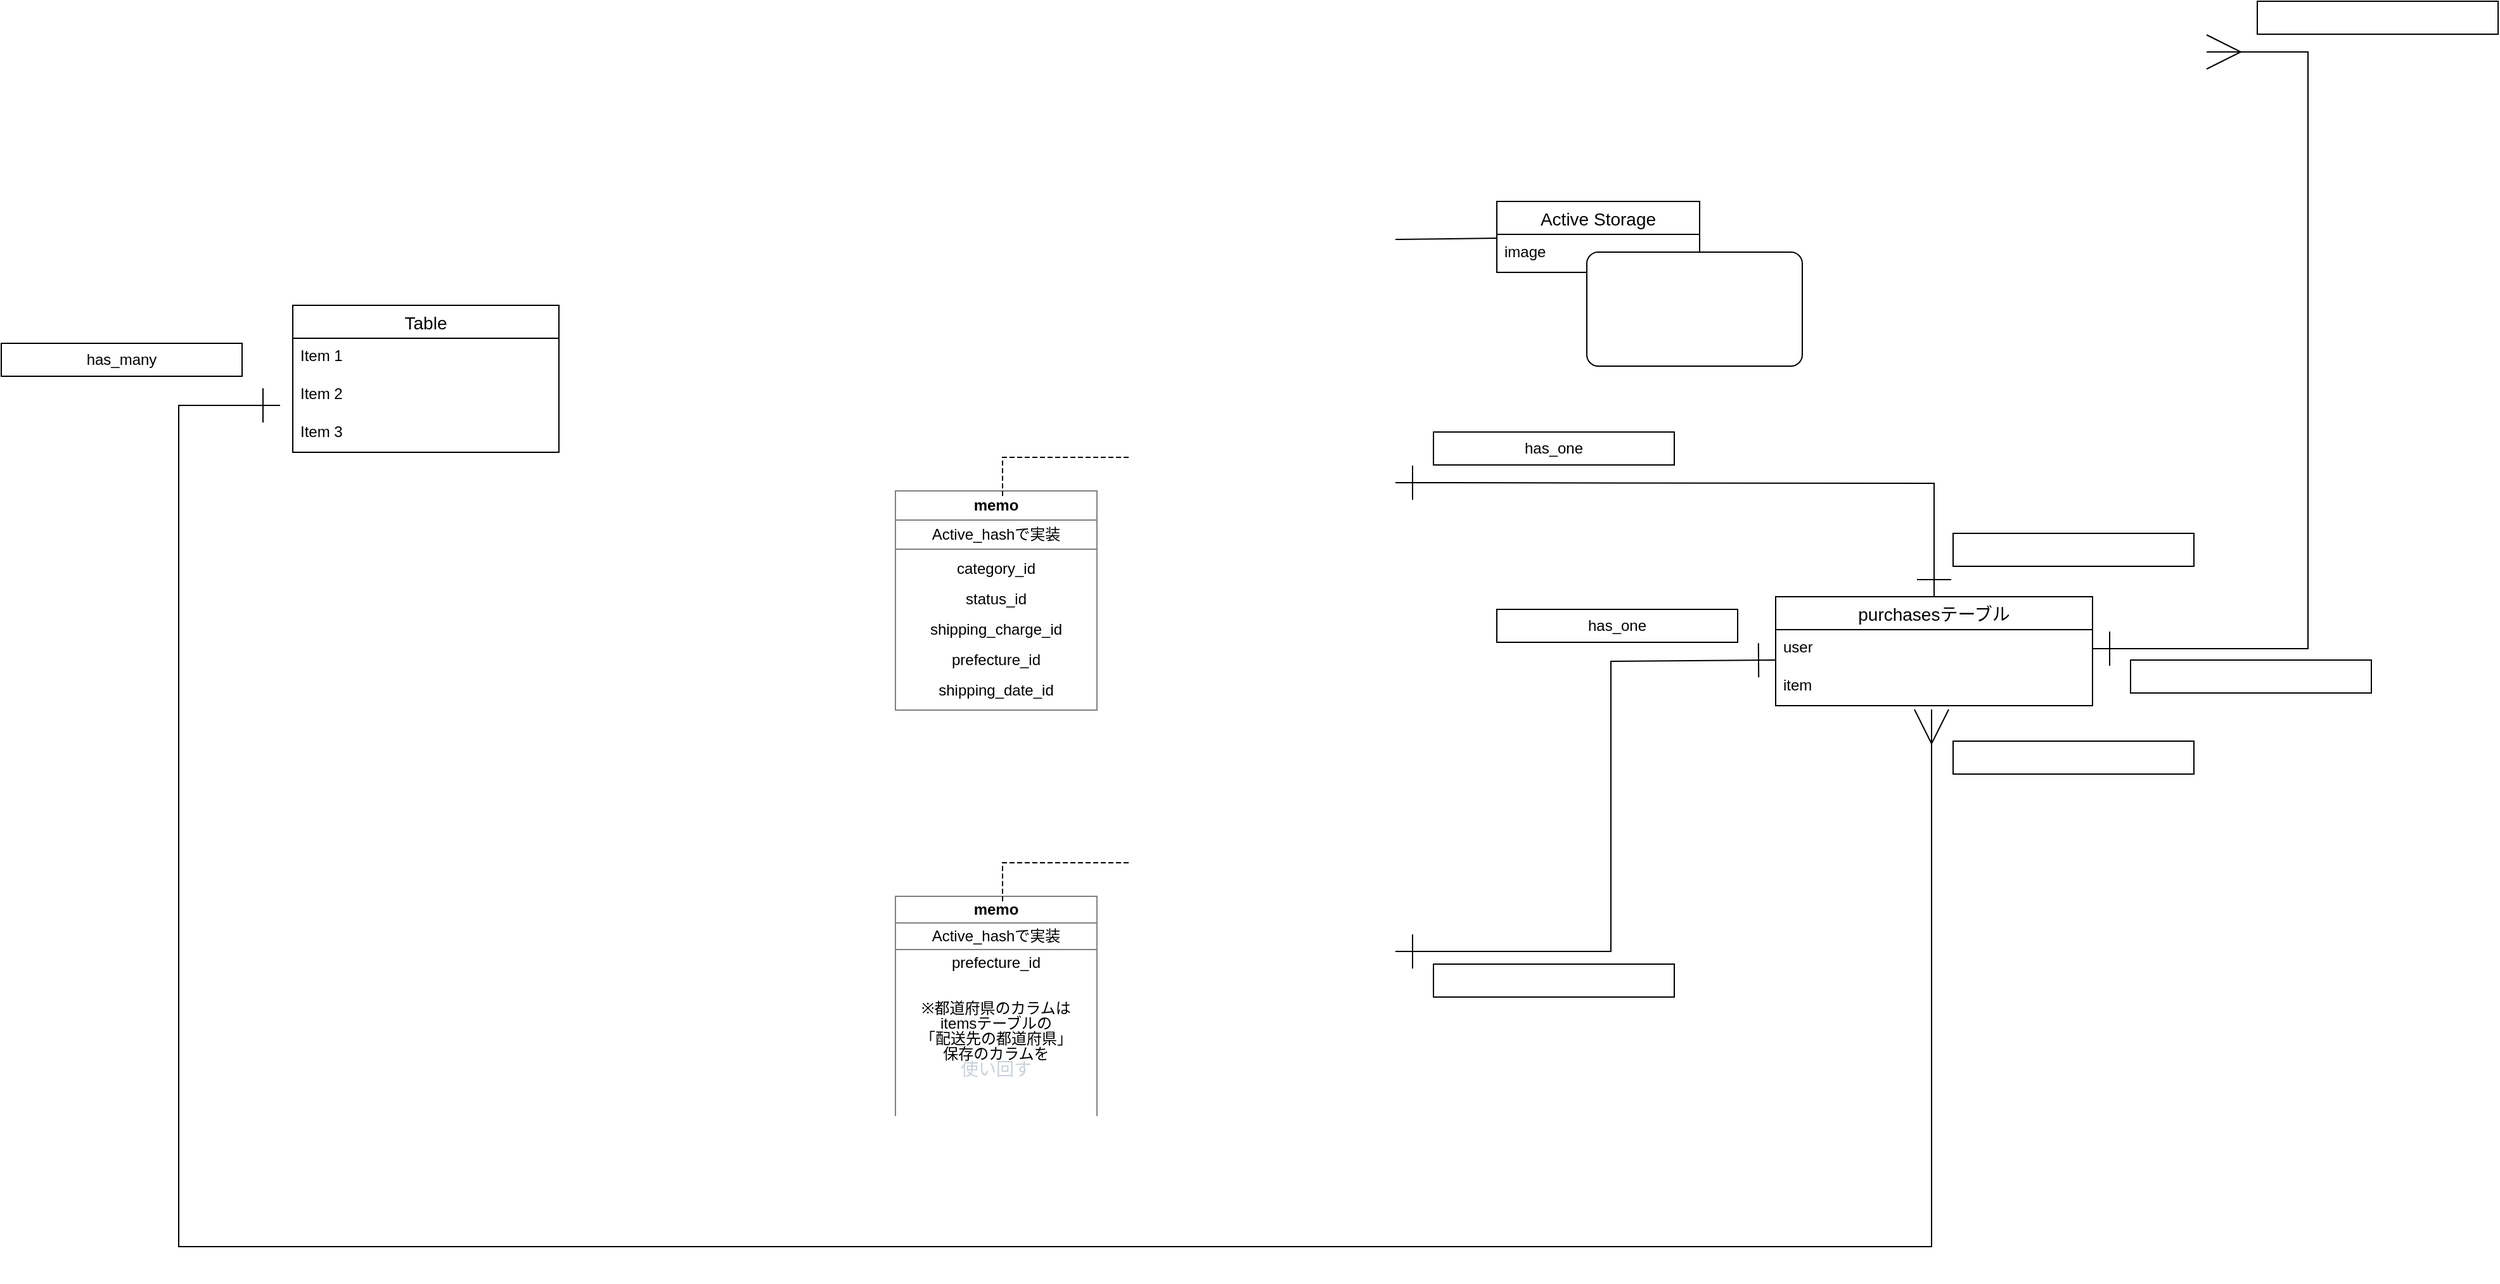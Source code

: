 <mxfile>
    <diagram id="VcYqtfO9en62uX6OC4aZ" name="ページ1">
        <mxGraphModel dx="2075" dy="2423" grid="1" gridSize="10" guides="1" tooltips="1" connect="1" arrows="1" fold="1" page="1" pageScale="1" pageWidth="827" pageHeight="1169" math="0" shadow="0">
            <root>
                <mxCell id="0"/>
                <mxCell id="1" parent="0"/>
                <mxCell id="2" value="Table" style="swimlane;fontStyle=0;childLayout=stackLayout;horizontal=1;startSize=26;horizontalStack=0;resizeParent=1;resizeParentMax=0;resizeLast=0;collapsible=1;marginBottom=0;align=center;fontSize=14;" parent="1" vertex="1">
                    <mxGeometry x="50" y="160" width="210" height="116" as="geometry">
                        <mxRectangle x="50" y="170" width="50" height="26" as="alternateBounds"/>
                    </mxGeometry>
                </mxCell>
                <mxCell id="3" value="Item 1" style="text;strokeColor=none;fillColor=none;spacingLeft=4;spacingRight=4;overflow=hidden;rotatable=0;points=[[0,0.5],[1,0.5]];portConstraint=eastwest;fontSize=12;" parent="2" vertex="1">
                    <mxGeometry y="26" width="210" height="30" as="geometry"/>
                </mxCell>
                <mxCell id="4" value="Item 2" style="text;strokeColor=none;fillColor=none;spacingLeft=4;spacingRight=4;overflow=hidden;rotatable=0;points=[[0,0.5],[1,0.5]];portConstraint=eastwest;fontSize=12;" parent="2" vertex="1">
                    <mxGeometry y="56" width="210" height="30" as="geometry"/>
                </mxCell>
                <mxCell id="5" value="Item 3" style="text;strokeColor=none;fillColor=none;spacingLeft=4;spacingRight=4;overflow=hidden;rotatable=0;points=[[0,0.5],[1,0.5]];portConstraint=eastwest;fontSize=12;" parent="2" vertex="1">
                    <mxGeometry y="86" width="210" height="30" as="geometry"/>
                </mxCell>
                <mxCell id="85" value="" style="endArrow=none;html=1;rounded=0;" edge="1" parent="1" target="86">
                    <mxGeometry relative="1" as="geometry">
                        <mxPoint x="920" y="108" as="sourcePoint"/>
                        <mxPoint x="1080" y="108" as="targetPoint"/>
                    </mxGeometry>
                </mxCell>
                <mxCell id="86" value="Active Storage" style="swimlane;fontStyle=0;childLayout=stackLayout;horizontal=1;startSize=26;horizontalStack=0;resizeParent=1;resizeParentMax=0;resizeLast=0;collapsible=1;marginBottom=0;align=center;fontSize=14;" vertex="1" parent="1">
                    <mxGeometry x="1000" y="78" width="160" height="56" as="geometry"/>
                </mxCell>
                <mxCell id="87" value="image" style="text;strokeColor=none;fillColor=none;spacingLeft=4;spacingRight=4;overflow=hidden;rotatable=0;points=[[0,0.5],[1,0.5]];portConstraint=eastwest;fontSize=12;" vertex="1" parent="86">
                    <mxGeometry y="26" width="160" height="30" as="geometry"/>
                </mxCell>
                <mxCell id="91" value="&lt;p class=&quot;p1&quot; style=&quot;margin: 0px ; font-stretch: normal ; line-height: normal ; font-family: &amp;#34;times&amp;#34; ; background-color: rgba(255 , 255 , 255 , 0)&quot;&gt;&lt;font color=&quot;#ffffff&quot;&gt;&lt;span class=&quot;s1&quot;&gt;active_storage_blobs&lt;/span&gt;&lt;/font&gt;&lt;/p&gt;&lt;p class=&quot;p1&quot; style=&quot;margin: 0px ; font-stretch: normal ; line-height: normal ; font-family: &amp;#34;times&amp;#34; ; background-color: rgba(255 , 255 , 255 , 0)&quot;&gt;&lt;font color=&quot;#ffffff&quot;&gt;&lt;span class=&quot;s2&quot; style=&quot;font-stretch: normal ; line-height: normal ; font-family: &amp;#34;helvetica&amp;#34;&quot;&gt;&amp;nbsp;&lt;/span&gt;&lt;span class=&quot;s3&quot; style=&quot;font-stretch: normal ; line-height: normal ; font-family: &amp;#34;hiragino sans&amp;#34;&quot;&gt;と&lt;/span&gt;&lt;span class=&quot;s2&quot; style=&quot;font-stretch: normal ; line-height: normal ; font-family: &amp;#34;helvetica&amp;#34;&quot;&gt;&amp;nbsp;&lt;/span&gt;&lt;/font&gt;&lt;/p&gt;&lt;p class=&quot;p1&quot; style=&quot;margin: 0px ; font-stretch: normal ; line-height: normal ; font-family: &amp;#34;times&amp;#34; ; background-color: rgba(255 , 255 , 255 , 0)&quot;&gt;&lt;font color=&quot;#ffffff&quot;&gt;&lt;span class=&quot;s1&quot;&gt;active_storage_attachments&lt;/span&gt;&lt;span class=&quot;s2&quot; style=&quot;font-stretch: normal ; line-height: normal ; font-family: &amp;#34;helvetica&amp;#34;&quot;&gt;&amp;nbsp;&lt;/span&gt;&lt;/font&gt;&lt;/p&gt;&lt;p class=&quot;p1&quot; style=&quot;margin: 0px ; font-stretch: normal ; line-height: normal ; font-family: &amp;#34;times&amp;#34; ; background-color: rgba(255 , 255 , 255 , 0)&quot;&gt;&lt;font color=&quot;#ffffff&quot;&gt;&lt;span class=&quot;s3&quot; style=&quot;font-stretch: normal ; line-height: normal ; font-family: &amp;#34;hiragino sans&amp;#34;&quot;&gt;というテーブルが自動で&lt;/span&gt;&lt;/font&gt;&lt;/p&gt;&lt;p class=&quot;p1&quot; style=&quot;margin: 0px ; font-stretch: normal ; line-height: normal ; font-family: &amp;#34;times&amp;#34; ; background-color: rgba(255 , 255 , 255 , 0)&quot;&gt;&lt;font color=&quot;#ffffff&quot;&gt;&lt;span class=&quot;s3&quot; style=&quot;font-stretch: normal ; line-height: normal ; font-family: &amp;#34;hiragino sans&amp;#34;&quot;&gt;生成される&lt;/span&gt;&lt;/font&gt;&lt;/p&gt;" style="rounded=1;arcSize=10;whiteSpace=wrap;html=1;align=center;" vertex="1" parent="1">
                    <mxGeometry x="1071" y="118" width="170" height="90" as="geometry"/>
                </mxCell>
                <mxCell id="94" value="purchasesテーブル" style="swimlane;fontStyle=0;childLayout=stackLayout;horizontal=1;startSize=26;horizontalStack=0;resizeParent=1;resizeParentMax=0;resizeLast=0;collapsible=1;marginBottom=0;align=center;fontSize=14;" vertex="1" parent="1">
                    <mxGeometry x="1220" y="390" width="250" height="86" as="geometry"/>
                </mxCell>
                <mxCell id="95" value="user" style="text;strokeColor=none;fillColor=none;spacingLeft=4;spacingRight=4;overflow=hidden;rotatable=0;points=[[0,0.5],[1,0.5]];portConstraint=eastwest;fontSize=12;" vertex="1" parent="94">
                    <mxGeometry y="26" width="250" height="30" as="geometry"/>
                </mxCell>
                <mxCell id="96" value="item" style="text;strokeColor=none;fillColor=none;spacingLeft=4;spacingRight=4;overflow=hidden;rotatable=0;points=[[0,0.5],[1,0.5]];portConstraint=eastwest;fontSize=12;" vertex="1" parent="94">
                    <mxGeometry y="56" width="250" height="30" as="geometry"/>
                </mxCell>
                <mxCell id="98" value="" style="endArrow=ERone;html=1;rounded=0;edgeStyle=orthogonalEdgeStyle;startArrow=ERmany;startFill=0;endSize=25;startSize=25;endFill=0;" edge="1" parent="1">
                    <mxGeometry relative="1" as="geometry">
                        <mxPoint x="1343" y="479" as="sourcePoint"/>
                        <mxPoint x="40" y="239" as="targetPoint"/>
                        <Array as="points">
                            <mxPoint x="1343" y="903"/>
                            <mxPoint x="-40" y="903"/>
                            <mxPoint x="-40" y="239"/>
                        </Array>
                    </mxGeometry>
                </mxCell>
                <mxCell id="99" value="" style="endArrow=ERone;html=1;rounded=0;startSize=25;endSize=25;edgeStyle=orthogonalEdgeStyle;entryX=0.5;entryY=0;entryDx=0;entryDy=0;startArrow=ERone;startFill=0;endFill=0;" edge="1" parent="1" target="94">
                    <mxGeometry relative="1" as="geometry">
                        <mxPoint x="920" y="300" as="sourcePoint"/>
                        <mxPoint x="1340" y="300" as="targetPoint"/>
                    </mxGeometry>
                </mxCell>
                <mxCell id="100" value="&lt;pre style=&quot;box-sizing: border-box ; margin-top: 0px ; margin-bottom: 0px ; padding: 5px 10px ; border-radius: 0px ; border: none ; letter-spacing: 1.495px&quot;&gt;&lt;span class=&quot;n&quot;&gt;&lt;font face=&quot;Helvetica&quot; color=&quot;#ffffff&quot;&gt;belongs_to&lt;/font&gt;&lt;/span&gt;&lt;/pre&gt;" style="whiteSpace=wrap;html=1;align=center;" vertex="1" parent="1">
                    <mxGeometry x="1360" y="340" width="190" height="26" as="geometry"/>
                </mxCell>
                <mxCell id="101" value="&lt;pre style=&quot;box-sizing: border-box ; margin-top: 0px ; margin-bottom: 0px ; padding: 5px 10px ; border-radius: 0px ; border: none ; letter-spacing: 1.495px&quot;&gt;&lt;span class=&quot;n&quot;&gt;&lt;font face=&quot;Helvetica&quot; color=&quot;#ffffff&quot;&gt;belongs_to&lt;/font&gt;&lt;/span&gt;&lt;/pre&gt;" style="whiteSpace=wrap;html=1;align=center;" vertex="1" parent="1">
                    <mxGeometry x="1360" y="504" width="190" height="26" as="geometry"/>
                </mxCell>
                <mxCell id="102" value="&lt;pre style=&quot;box-sizing: border-box ; margin-top: 0px ; margin-bottom: 0px ; padding: 5px 10px ; border-radius: 0px ; border: none ; letter-spacing: 1.495px&quot;&gt;&lt;span style=&quot;font-family: &amp;#34;helvetica&amp;#34; ; letter-spacing: normal&quot;&gt;has_many&lt;/span&gt;&lt;br&gt;&lt;/pre&gt;" style="whiteSpace=wrap;html=1;align=center;" vertex="1" parent="1">
                    <mxGeometry x="-180" y="190" width="190" height="26" as="geometry"/>
                </mxCell>
                <mxCell id="103" value="has_one" style="whiteSpace=wrap;html=1;align=center;" vertex="1" parent="1">
                    <mxGeometry x="950" y="260" width="190" height="26" as="geometry"/>
                </mxCell>
                <mxCell id="104" value="&lt;table border=&quot;1&quot; width=&quot;100%&quot; cellpadding=&quot;4&quot; style=&quot;width: 100% ; height: 100% ; border-collapse: collapse&quot;&gt;&lt;tbody style=&quot;line-height: 100%&quot;&gt;&lt;tr&gt;&lt;th align=&quot;center&quot;&gt;&lt;b&gt;memo&lt;/b&gt;&lt;/th&gt;&lt;/tr&gt;&lt;tr&gt;&lt;td align=&quot;center&quot;&gt;Active_hashで実装&lt;br&gt;&lt;/td&gt;&lt;/tr&gt;&lt;tr&gt;&lt;td align=&quot;center&quot;&gt;category_id&lt;br&gt;&lt;br&gt;status_id&lt;br&gt;&lt;br&gt;shipping_charge_id&lt;br&gt;&lt;br&gt;prefecture_id&lt;br&gt;&lt;br&gt;shipping_date_id&lt;br&gt;&lt;/td&gt;&lt;/tr&gt;&lt;/tbody&gt;&lt;/table&gt;" style="text;html=1;strokeColor=none;fillColor=none;overflow=fill;" vertex="1" parent="1">
                    <mxGeometry x="525" y="306" width="160" height="174" as="geometry"/>
                </mxCell>
                <mxCell id="107" value="" style="shape=partialRectangle;whiteSpace=wrap;html=1;bottom=0;right=0;fillColor=none;strokeColor=none;dashed=1;" vertex="1" parent="1">
                    <mxGeometry x="610" y="286" width="100" height="14" as="geometry"/>
                </mxCell>
                <mxCell id="110" value="" style="shape=partialRectangle;whiteSpace=wrap;html=1;bottom=0;right=0;fillColor=none;dashed=1;" vertex="1" parent="1">
                    <mxGeometry x="610" y="280" width="100" height="30" as="geometry"/>
                </mxCell>
                <mxCell id="111" value="" style="endArrow=ERone;html=1;rounded=0;startSize=25;endSize=25;startArrow=ERone;startFill=0;endFill=0;" edge="1" parent="1">
                    <mxGeometry relative="1" as="geometry">
                        <mxPoint x="920" y="670" as="sourcePoint"/>
                        <mxPoint x="1220" y="440" as="targetPoint"/>
                        <Array as="points">
                            <mxPoint x="1090" y="670"/>
                            <mxPoint x="1090" y="441"/>
                        </Array>
                    </mxGeometry>
                </mxCell>
                <mxCell id="112" value="has_one" style="whiteSpace=wrap;html=1;align=center;" vertex="1" parent="1">
                    <mxGeometry x="1000" y="400" width="190" height="26" as="geometry"/>
                </mxCell>
                <mxCell id="113" value="&lt;pre style=&quot;box-sizing: border-box ; margin-top: 0px ; margin-bottom: 0px ; padding: 5px 10px ; border-radius: 0px ; border: none ; letter-spacing: 1.495px&quot;&gt;&lt;span class=&quot;n&quot;&gt;&lt;font face=&quot;Helvetica&quot; color=&quot;#ffffff&quot;&gt;belongs_to&lt;/font&gt;&lt;/span&gt;&lt;/pre&gt;" style="whiteSpace=wrap;html=1;align=center;" vertex="1" parent="1">
                    <mxGeometry x="950" y="680" width="190" height="26" as="geometry"/>
                </mxCell>
                <mxCell id="118" value="" style="endArrow=ERone;html=1;rounded=0;startSize=25;endSize=25;entryX=1;entryY=0.5;entryDx=0;entryDy=0;startArrow=ERmany;startFill=0;endFill=0;" edge="1" parent="1" target="95">
                    <mxGeometry relative="1" as="geometry">
                        <mxPoint x="1560" y="-40" as="sourcePoint"/>
                        <mxPoint x="1640" y="430" as="targetPoint"/>
                        <Array as="points">
                            <mxPoint x="1640" y="-40"/>
                            <mxPoint x="1640" y="431"/>
                        </Array>
                    </mxGeometry>
                </mxCell>
                <mxCell id="120" value="&lt;pre style=&quot;box-sizing: border-box ; margin-top: 0px ; margin-bottom: 0px ; padding: 5px 10px ; border-radius: 0px ; border: none ; letter-spacing: 1.495px&quot;&gt;&lt;span class=&quot;n&quot;&gt;&lt;font face=&quot;Helvetica&quot; color=&quot;#ffffff&quot;&gt;belongs_to&lt;/font&gt;&lt;/span&gt;&lt;/pre&gt;" style="whiteSpace=wrap;html=1;align=center;" vertex="1" parent="1">
                    <mxGeometry x="1600" y="-80" width="190" height="26" as="geometry"/>
                </mxCell>
                <mxCell id="121" value="&lt;pre style=&quot;box-sizing: border-box ; margin-top: 0px ; margin-bottom: 0px ; padding: 5px 10px ; border-radius: 0px ; border: none ; letter-spacing: 1.495px&quot;&gt;&lt;pre style=&quot;box-sizing: border-box ; margin-top: 0px ; margin-bottom: 0px ; padding: 5px 10px ; border-radius: 0px ; border: none ; letter-spacing: 1.495px&quot;&gt;&lt;span class=&quot;n&quot;&gt;&lt;font face=&quot;Helvetica&quot; color=&quot;#ffffff&quot;&gt;has_many&lt;/font&gt;&lt;/span&gt;&lt;/pre&gt;&lt;/pre&gt;" style="whiteSpace=wrap;html=1;align=center;" vertex="1" parent="1">
                    <mxGeometry x="1500" y="440" width="190" height="26" as="geometry"/>
                </mxCell>
                <mxCell id="123" value="&lt;table border=&quot;1&quot; width=&quot;100%&quot; cellpadding=&quot;4&quot; style=&quot;width: 100% ; height: 100% ; border-collapse: collapse&quot;&gt;&lt;tbody style=&quot;line-height: 100%&quot;&gt;&lt;tr&gt;&lt;th align=&quot;center&quot;&gt;&lt;b&gt;memo&lt;/b&gt;&lt;/th&gt;&lt;/tr&gt;&lt;tr&gt;&lt;td align=&quot;center&quot;&gt;Active_hashで実装&lt;br&gt;&lt;/td&gt;&lt;/tr&gt;&lt;tr&gt;&lt;td align=&quot;center&quot;&gt;prefecture_id&lt;br&gt;&lt;br&gt;&lt;br&gt;※都道府県のカラムは&lt;br&gt;itemsテーブルの&lt;br&gt;「配送先の都道府県」&lt;br&gt;保存のカラムを&lt;br style=&quot;box-sizing: border-box ; color: rgb(201 , 209 , 217) ; font-size: 14px&quot;&gt;&lt;span style=&quot;color: rgb(201 , 209 , 217) ; font-size: 14px&quot;&gt;使い回す&lt;/span&gt;&lt;br&gt;&lt;br&gt;&lt;br&gt;&lt;br&gt;&lt;br&gt;&lt;br&gt;&lt;/td&gt;&lt;/tr&gt;&lt;/tbody&gt;&lt;/table&gt;" style="text;html=1;strokeColor=none;fillColor=none;overflow=fill;" vertex="1" parent="1">
                    <mxGeometry x="525" y="626" width="160" height="174" as="geometry"/>
                </mxCell>
                <mxCell id="124" value="" style="shape=partialRectangle;whiteSpace=wrap;html=1;bottom=0;right=0;fillColor=none;dashed=1;" vertex="1" parent="1">
                    <mxGeometry x="610" y="600" width="100" height="30" as="geometry"/>
                </mxCell>
            </root>
        </mxGraphModel>
    </diagram>
</mxfile>